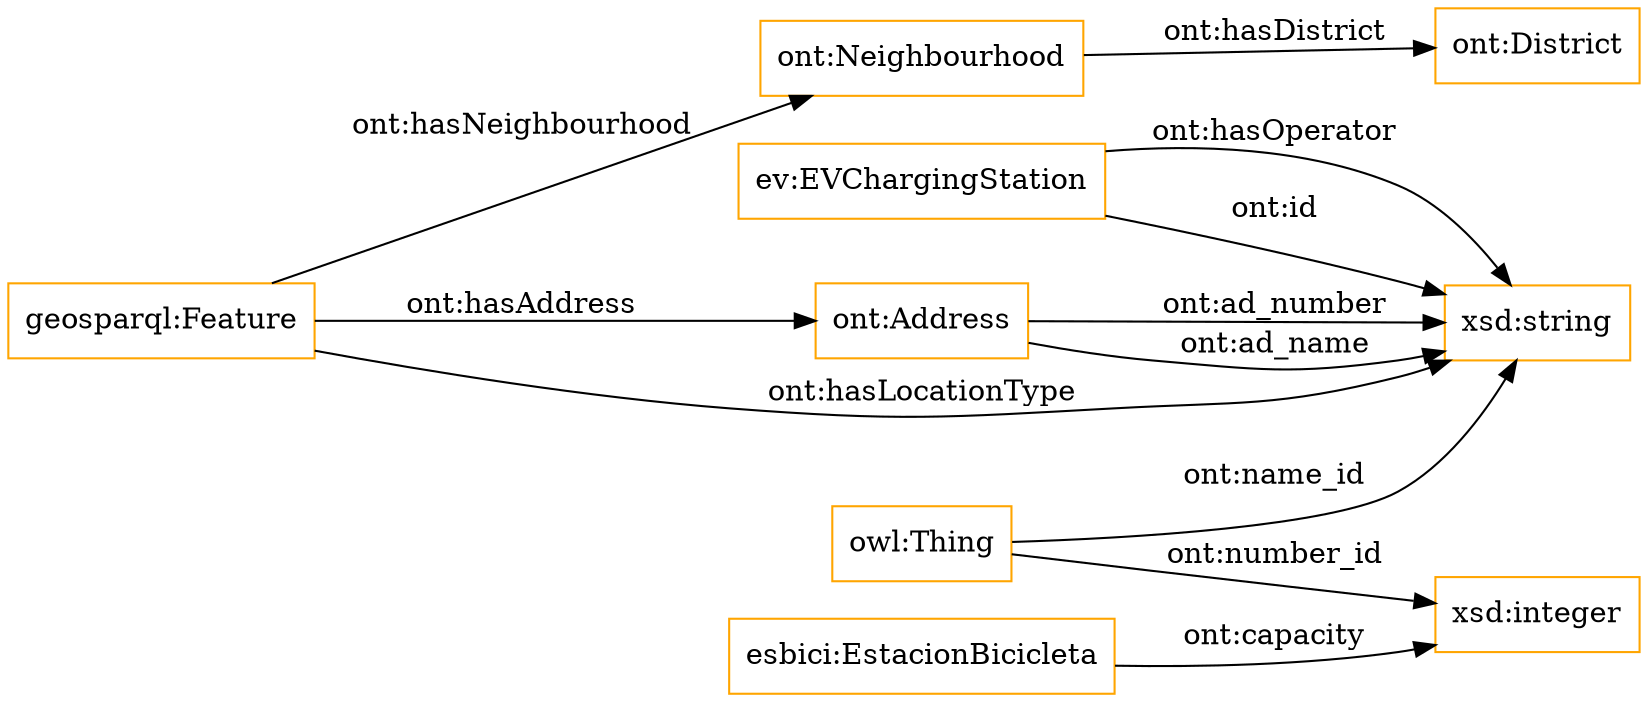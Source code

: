 digraph ar2dtool_diagram { 
rankdir=LR;
size="1501"
node [shape = rectangle, color="orange"]; "geosparql:Feature" "ont:Address" "ev:EVChargingStation" "ont:Neighbourhood" "esbici:EstacionBicicleta" "ont:District" ; /*classes style*/
	"geosparql:Feature" -> "ont:Address" [ label = "ont:hasAddress" ];
	"ont:Address" -> "xsd:string" [ label = "ont:ad_name" ];
	"esbici:EstacionBicicleta" -> "xsd:integer" [ label = "ont:capacity" ];
	"ev:EVChargingStation" -> "xsd:string" [ label = "ont:id" ];
	"owl:Thing" -> "xsd:string" [ label = "ont:name_id" ];
	"owl:Thing" -> "xsd:integer" [ label = "ont:number_id" ];
	"ont:Address" -> "xsd:string" [ label = "ont:ad_number" ];
	"ev:EVChargingStation" -> "xsd:string" [ label = "ont:hasOperator" ];
	"ont:Neighbourhood" -> "ont:District" [ label = "ont:hasDistrict" ];
	"geosparql:Feature" -> "ont:Neighbourhood" [ label = "ont:hasNeighbourhood" ];
	"geosparql:Feature" -> "xsd:string" [ label = "ont:hasLocationType" ];

}
